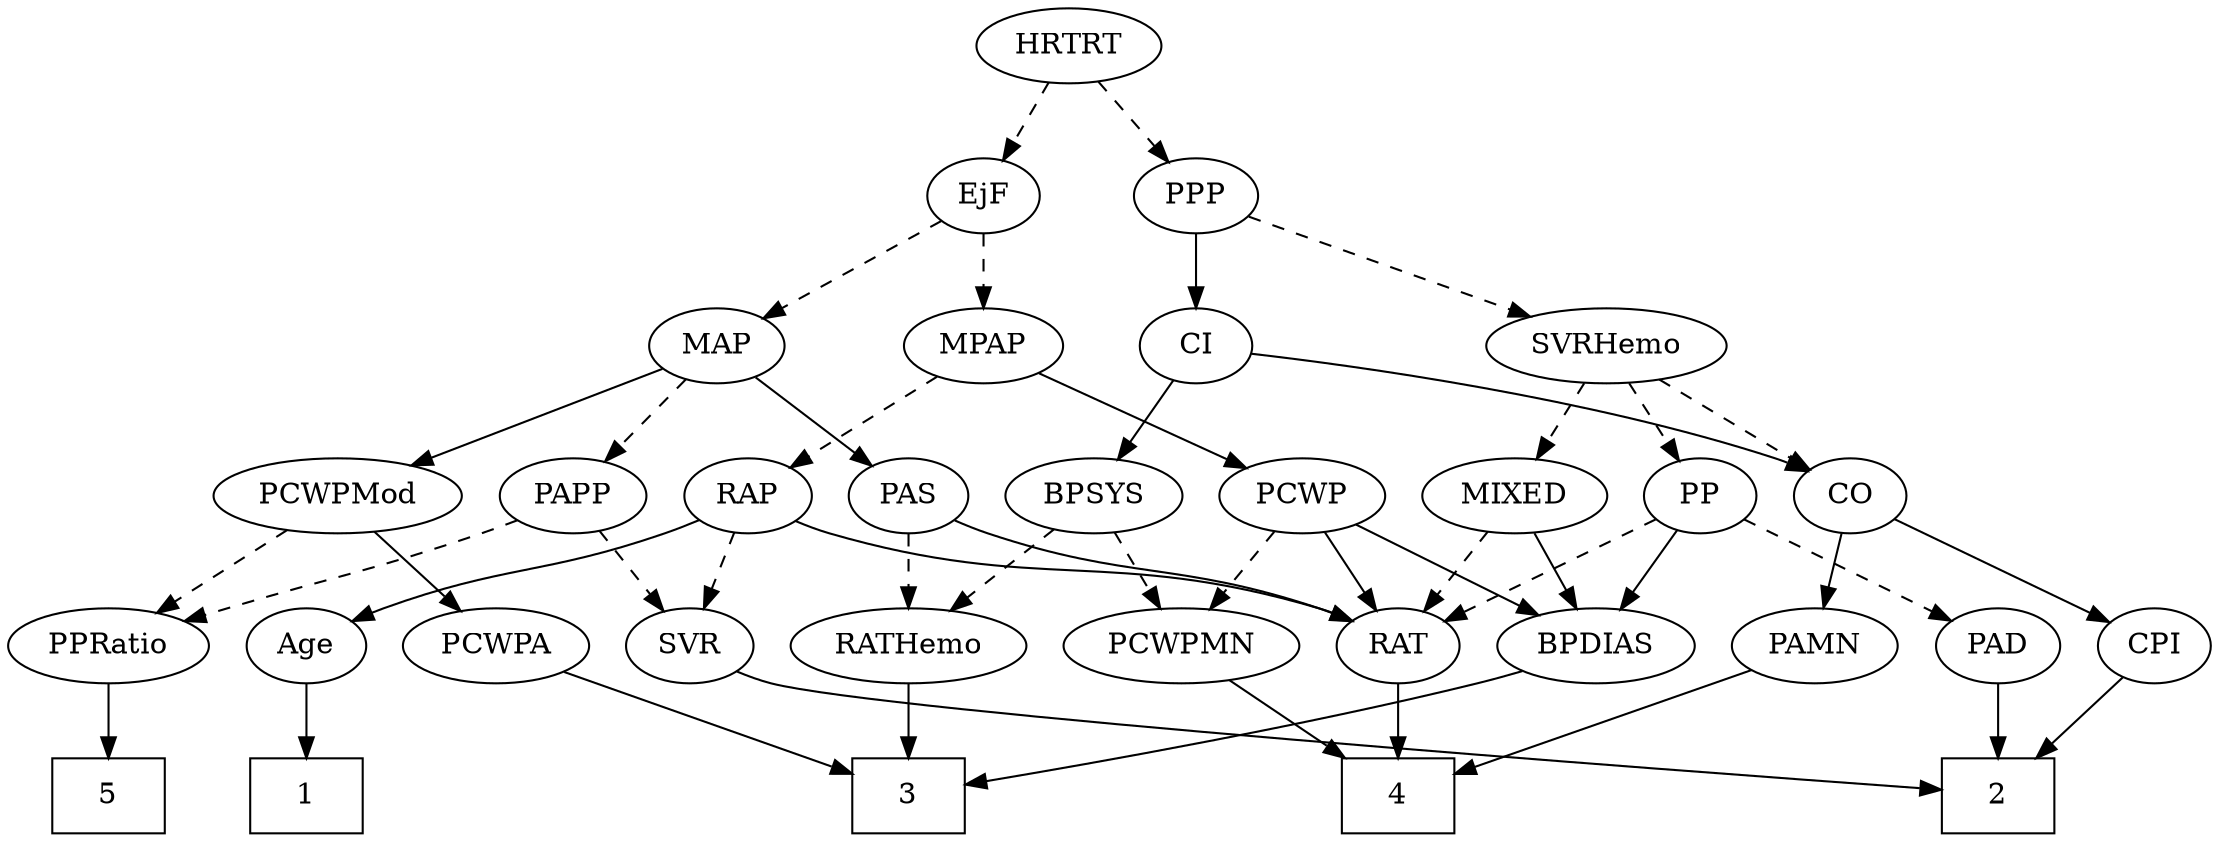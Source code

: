 strict digraph {
	graph [bb="0,0,975.65,396"];
	node [label="\N"];
	1	[height=0.5,
		pos="124.65,18",
		shape=box,
		width=0.75];
	2	[height=0.5,
		pos="874.65,18",
		shape=box,
		width=0.75];
	3	[height=0.5,
		pos="394.65,18",
		shape=box,
		width=0.75];
	4	[height=0.5,
		pos="606.65,18",
		shape=box,
		width=0.75];
	5	[height=0.5,
		pos="39.646,18",
		shape=box,
		width=0.75];
	Age	[height=0.5,
		pos="124.65,90",
		width=0.75];
	Age -> 1	[pos="e,124.65,36.104 124.65,71.697 124.65,63.983 124.65,54.712 124.65,46.112",
		style=solid];
	EjF	[height=0.5,
		pos="424.65,306",
		width=0.75];
	MPAP	[height=0.5,
		pos="424.65,234",
		width=0.97491];
	EjF -> MPAP	[pos="e,424.65,252.1 424.65,287.7 424.65,279.98 424.65,270.71 424.65,262.11",
		style=dashed];
	MAP	[height=0.5,
		pos="305.65,234",
		width=0.84854];
	EjF -> MAP	[pos="e,326.53,247.28 405,293.44 386.05,282.3 357.13,265.28 335.37,252.48",
		style=dashed];
	RAP	[height=0.5,
		pos="321.65,162",
		width=0.77632];
	RAP -> Age	[pos="e,145.73,101.64 299.96,150.39 294.99,148.14 289.68,145.88 284.65,144 230.87,123.97 214.32,128.32 160.65,108 158.8,107.3 156.93,106.55 \
155.04,105.76",
		style=solid];
	RAT	[height=0.5,
		pos="606.65,90",
		width=0.75827];
	RAP -> RAT	[pos="e,586.1,101.88 342.79,150.13 347.88,147.84 353.38,145.63 358.65,144 449.96,115.81 479.48,136.67 570.65,108 572.58,107.39 574.53,\
106.7 576.49,105.96",
		style=solid];
	SVR	[height=0.5,
		pos="299.65,90",
		width=0.77632];
	RAP -> SVR	[pos="e,304.92,107.79 316.32,144.05 313.81,136.06 310.75,126.33 307.94,117.4",
		style=dashed];
	MIXED	[height=0.5,
		pos="661.65,162",
		width=1.1193];
	MIXED -> RAT	[pos="e,618.58,106.19 648.89,144.76 641.75,135.68 632.73,124.19 624.86,114.18",
		style=dashed];
	BPDIAS	[height=0.5,
		pos="694.65,90",
		width=1.1735];
	MIXED -> BPDIAS	[pos="e,686.73,107.79 669.63,144.05 673.45,135.97 678.09,126.12 682.34,117.11",
		style=solid];
	MPAP -> RAP	[pos="e,340.22,175.62 404.3,219.17 388.42,208.38 366.22,193.29 348.82,181.47",
		style=dashed];
	PCWP	[height=0.5,
		pos="568.65,162",
		width=0.97491];
	MPAP -> PCWP	[pos="e,543.73,175.11 449.4,220.97 472.89,209.55 508.4,192.29 534.56,179.57",
		style=solid];
	BPSYS	[height=0.5,
		pos="477.65,162",
		width=1.0471];
	RATHemo	[height=0.5,
		pos="394.65,90",
		width=1.3721];
	BPSYS -> RATHemo	[pos="e,413.49,106.89 459.64,145.81 448.45,136.38 433.87,124.08 421.36,113.53",
		style=dashed];
	PCWPMN	[height=0.5,
		pos="511.65,90",
		width=1.3902];
	BPSYS -> PCWPMN	[pos="e,503.41,107.96 485.7,144.41 489.67,136.25 494.54,126.22 498.99,117.07",
		style=dashed];
	PAD	[height=0.5,
		pos="874.65,90",
		width=0.79437];
	PAD -> 2	[pos="e,874.65,36.104 874.65,71.697 874.65,63.983 874.65,54.712 874.65,46.112",
		style=solid];
	CO	[height=0.5,
		pos="818.65,162",
		width=0.75];
	PAMN	[height=0.5,
		pos="791.65,90",
		width=1.011];
	CO -> PAMN	[pos="e,798.19,107.96 812.25,144.41 809.13,136.34 805.31,126.43 801.81,117.35",
		style=solid];
	CPI	[height=0.5,
		pos="948.65,90",
		width=0.75];
	CO -> CPI	[pos="e,928.05,102.09 838.96,150.06 860.49,138.47 894.69,120.05 919.18,106.86",
		style=solid];
	PAS	[height=0.5,
		pos="394.65,162",
		width=0.75];
	PAS -> RATHemo	[pos="e,394.65,108.1 394.65,143.7 394.65,135.98 394.65,126.71 394.65,118.11",
		style=dashed];
	PAS -> RAT	[pos="e,585.61,101.75 415.68,150.25 420.53,148.01 425.71,145.78 430.65,144 491.08,122.19 510.22,129.81 570.65,108 572.5,107.33 574.39,\
106.6 576.28,105.83",
		style=solid];
	PAMN -> 4	[pos="e,633.8,29.275 763.55,78.369 731.4,66.202 678.63,46.238 643.28,32.861",
		style=solid];
	RATHemo -> 3	[pos="e,394.65,36.104 394.65,71.697 394.65,63.983 394.65,54.712 394.65,46.112",
		style=solid];
	CPI -> 2	[pos="e,892.74,36.113 933.67,74.834 924.06,65.746 911.34,53.71 900.17,43.141",
		style=solid];
	RAT -> 4	[pos="e,606.65,36.104 606.65,71.697 606.65,63.983 606.65,54.712 606.65,46.112",
		style=solid];
	SVR -> 2	[pos="e,847.64,21.132 320.72,77.863 325.81,75.582 331.32,73.441 336.65,72 384.75,58.974 723.38,31.079 837.33,21.955",
		style=solid];
	PCWPMod	[height=0.5,
		pos="141.65,162",
		width=1.4443];
	PCWPA	[height=0.5,
		pos="211.65,90",
		width=1.1555];
	PCWPMod -> PCWPA	[pos="e,195.5,107.15 157.88,144.76 166.89,135.75 178.26,124.39 188.22,114.43",
		style=solid];
	PPRatio	[height=0.5,
		pos="39.646,90",
		width=1.1013];
	PCWPMod -> PPRatio	[pos="e,60.587,105.37 119.26,145.64 104.52,135.52 85.053,122.16 69.062,111.19",
		style=dashed];
	PCWPA -> 3	[pos="e,367.37,29.432 241.87,77.441 273.65,65.283 323.69,46.141 357.78,33.102",
		style=solid];
	PCWPMN -> 4	[pos="e,583.29,36.211 532.73,73.465 545.13,64.325 561.06,52.589 574.95,42.354",
		style=solid];
	SVRHemo	[height=0.5,
		pos="703.65,234",
		width=1.3902];
	SVRHemo -> MIXED	[pos="e,671.72,179.79 693.48,216.05 688.53,207.8 682.47,197.7 676.97,188.54",
		style=dashed];
	SVRHemo -> CO	[pos="e,799.24,174.81 728.04,218.15 746.36,207 771.5,191.7 790.65,180.04",
		style=dashed];
	PP	[height=0.5,
		pos="746.65,162",
		width=0.75];
	SVRHemo -> PP	[pos="e,736.92,178.83 714.06,216.05 719.33,207.47 725.83,196.89 731.63,187.44",
		style=dashed];
	BPDIAS -> 3	[pos="e,421.66,23.806 662.91,78.036 656.25,75.903 649.25,73.78 642.65,72 568.59,52.04 480.47,34.701 431.73,25.66",
		style=solid];
	MAP -> PAS	[pos="e,377.7,176.33 323.23,219.17 336.44,208.78 354.73,194.4 369.49,182.79",
		style=solid];
	MAP -> PCWPMod	[pos="e,172.97,176.37 281.45,222.67 255.37,211.54 213.41,193.63 182.26,180.33",
		style=solid];
	PAPP	[height=0.5,
		pos="243.65,162",
		width=0.88464];
	MAP -> PAPP	[pos="e,257.5,178.64 292.19,217.81 284.02,208.58 273.42,196.61 264.21,186.22",
		style=dashed];
	PP -> PAD	[pos="e,853.61,102.51 766.93,149.91 787.84,138.47 820.67,120.52 844.6,107.43",
		style=dashed];
	PP -> RAT	[pos="e,627.75,101.55 725.69,150.52 702.08,138.72 663.51,119.43 636.7,106.03",
		style=dashed];
	PP -> BPDIAS	[pos="e,706.88,107.47 735.11,145.46 728.63,136.74 720.39,125.65 713.04,115.76",
		style=solid];
	PPP	[height=0.5,
		pos="521.65,306",
		width=0.75];
	PPP -> SVRHemo	[pos="e,670.63,247.7 544.7,296.13 573.94,284.89 624.92,265.28 661.26,251.3",
		style=dashed];
	CI	[height=0.5,
		pos="521.65,234",
		width=0.75];
	PPP -> CI	[pos="e,521.65,252.1 521.65,287.7 521.65,279.98 521.65,270.71 521.65,262.11",
		style=solid];
	PPRatio -> 5	[pos="e,39.646,36.104 39.646,71.697 39.646,63.983 39.646,54.712 39.646,46.112",
		style=solid];
	PCWP -> RAT	[pos="e,597.71,107.47 577.65,144.41 582.2,136.04 587.8,125.71 592.87,116.37",
		style=solid];
	PCWP -> PCWPMN	[pos="e,525.32,107.8 555.71,145.12 548.63,136.42 539.7,125.45 531.73,115.66",
		style=dashed];
	PCWP -> BPDIAS	[pos="e,669.96,104.71 591.76,148.16 611.15,137.39 639.12,121.85 661,109.69",
		style=solid];
	CI -> BPSYS	[pos="e,488.2,179.8 511.66,217.12 506.36,208.68 499.71,198.1 493.7,188.55",
		style=solid];
	CI -> CO	[pos="e,798.06,173.76 548.12,229.77 595.89,223.48 699.28,207.7 782.65,180 784.57,179.36 786.52,178.65 788.46,177.88",
		style=solid];
	PAPP -> SVR	[pos="e,287.37,106.34 256.35,145.12 263.61,136.04 272.85,124.49 280.93,114.39",
		style=dashed];
	PAPP -> PPRatio	[pos="e,69.922,101.65 219.07,150.4 213.69,148.2 208,145.95 202.65,144 152.73,125.81 139.08,124.71 88.646,108 85.707,107.03 82.673,106.01 \
79.623,104.97",
		style=dashed];
	HRTRT	[height=0.5,
		pos="464.65,378",
		width=1.1013];
	HRTRT -> EjF	[pos="e,433.78,322.99 455.17,360.41 450.32,351.92 444.31,341.41 438.91,331.96",
		style=dashed];
	HRTRT -> PPP	[pos="e,509.28,322.19 477.87,360.76 485.27,351.68 494.62,340.19 502.78,330.18",
		style=dashed];
}
